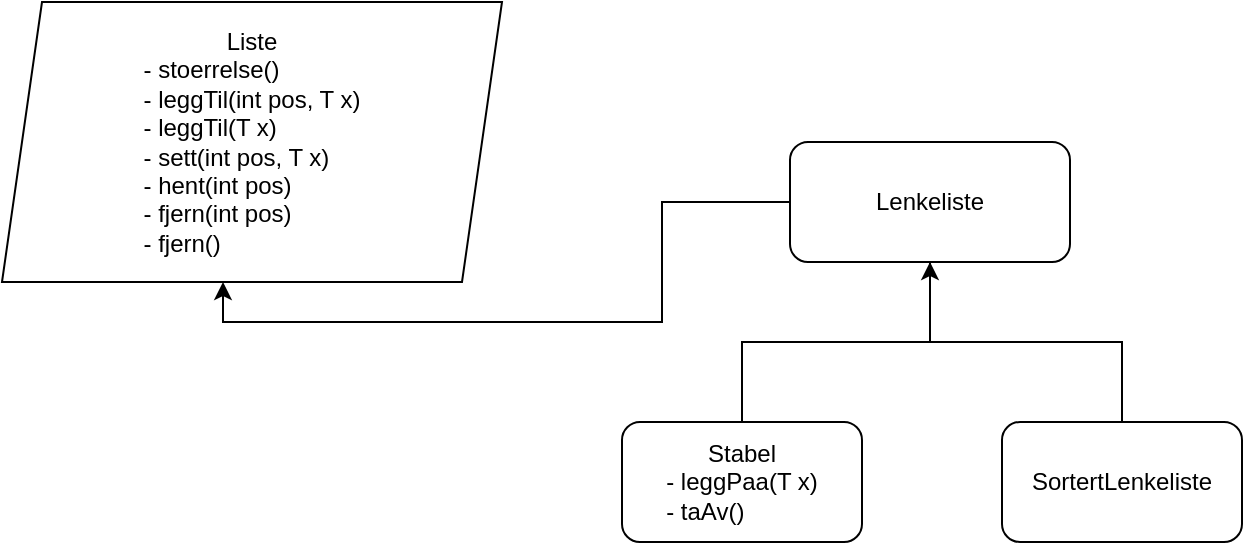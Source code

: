 <mxfile version="14.4.2" type="device"><diagram id="C5RBs43oDa-KdzZeNtuy" name="Page-1"><mxGraphModel dx="946" dy="662" grid="1" gridSize="10" guides="1" tooltips="1" connect="1" arrows="1" fold="1" page="1" pageScale="1" pageWidth="827" pageHeight="1169" math="0" shadow="0"><root><mxCell id="WIyWlLk6GJQsqaUBKTNV-0"/><mxCell id="WIyWlLk6GJQsqaUBKTNV-1" parent="WIyWlLk6GJQsqaUBKTNV-0"/><mxCell id="L_UHLGQEb4P9bfmd6ih8-6" style="edgeStyle=orthogonalEdgeStyle;rounded=0;orthogonalLoop=1;jettySize=auto;html=1;entryX=0.442;entryY=1;entryDx=0;entryDy=0;entryPerimeter=0;" edge="1" parent="WIyWlLk6GJQsqaUBKTNV-1" source="L_UHLGQEb4P9bfmd6ih8-0" target="L_UHLGQEb4P9bfmd6ih8-3"><mxGeometry relative="1" as="geometry"><Array as="points"><mxPoint x="350" y="140"/><mxPoint x="350" y="200"/><mxPoint x="131" y="200"/></Array></mxGeometry></mxCell><mxCell id="L_UHLGQEb4P9bfmd6ih8-0" value="Lenkeliste&lt;br&gt;&lt;div style=&quot;text-align: left&quot;&gt;&lt;/div&gt;" style="rounded=1;whiteSpace=wrap;html=1;align=center;" vertex="1" parent="WIyWlLk6GJQsqaUBKTNV-1"><mxGeometry x="414" y="110" width="140" height="60" as="geometry"/></mxCell><mxCell id="L_UHLGQEb4P9bfmd6ih8-2" style="edgeStyle=orthogonalEdgeStyle;rounded=0;orthogonalLoop=1;jettySize=auto;html=1;exitX=0.5;exitY=0;exitDx=0;exitDy=0;entryX=0.5;entryY=1;entryDx=0;entryDy=0;" edge="1" parent="WIyWlLk6GJQsqaUBKTNV-1" source="L_UHLGQEb4P9bfmd6ih8-1" target="L_UHLGQEb4P9bfmd6ih8-0"><mxGeometry relative="1" as="geometry"/></mxCell><mxCell id="L_UHLGQEb4P9bfmd6ih8-1" value="Stabel&lt;br&gt;&lt;div style=&quot;text-align: left&quot;&gt;- leggPaa(T x)&lt;/div&gt;&lt;div style=&quot;text-align: left&quot;&gt;- taAv()&lt;/div&gt;" style="rounded=1;whiteSpace=wrap;html=1;" vertex="1" parent="WIyWlLk6GJQsqaUBKTNV-1"><mxGeometry x="330" y="250" width="120" height="60" as="geometry"/></mxCell><mxCell id="L_UHLGQEb4P9bfmd6ih8-3" value="Liste&lt;br&gt;&lt;div style=&quot;text-align: left&quot;&gt;- stoerrelse()&lt;/div&gt;&lt;div style=&quot;text-align: left&quot;&gt;- leggTil(int pos, T x)&lt;/div&gt;&lt;div&gt;&lt;div style=&quot;text-align: left&quot;&gt;- leggTil(T x)&lt;/div&gt;&lt;div style=&quot;text-align: left&quot;&gt;- sett(int pos, T x)&lt;/div&gt;&lt;div style=&quot;text-align: left&quot;&gt;- hent(int pos)&lt;/div&gt;&lt;/div&gt;&lt;div style=&quot;text-align: left&quot;&gt;- fjern(int pos)&lt;/div&gt;&lt;div style=&quot;text-align: left&quot;&gt;- fjern()&lt;/div&gt;" style="shape=parallelogram;perimeter=parallelogramPerimeter;whiteSpace=wrap;html=1;fixedSize=1;" vertex="1" parent="WIyWlLk6GJQsqaUBKTNV-1"><mxGeometry x="20" y="40" width="250" height="140" as="geometry"/></mxCell><mxCell id="L_UHLGQEb4P9bfmd6ih8-5" style="edgeStyle=orthogonalEdgeStyle;rounded=0;orthogonalLoop=1;jettySize=auto;html=1;endArrow=none;endFill=0;entryX=0.5;entryY=1;entryDx=0;entryDy=0;" edge="1" parent="WIyWlLk6GJQsqaUBKTNV-1" source="L_UHLGQEb4P9bfmd6ih8-4" target="L_UHLGQEb4P9bfmd6ih8-0"><mxGeometry relative="1" as="geometry"><mxPoint x="480" y="240" as="targetPoint"/><Array as="points"><mxPoint x="580" y="210"/><mxPoint x="484" y="210"/></Array></mxGeometry></mxCell><mxCell id="L_UHLGQEb4P9bfmd6ih8-4" value="SortertLenkeliste" style="rounded=1;whiteSpace=wrap;html=1;" vertex="1" parent="WIyWlLk6GJQsqaUBKTNV-1"><mxGeometry x="520" y="250" width="120" height="60" as="geometry"/></mxCell></root></mxGraphModel></diagram></mxfile>
